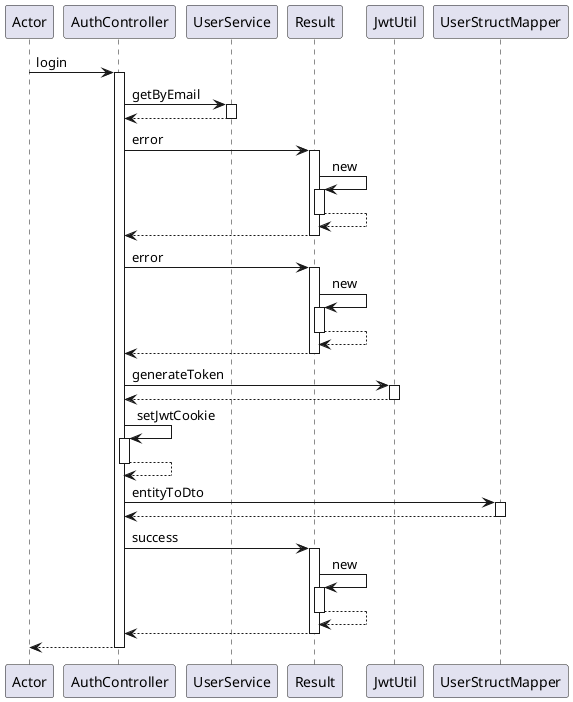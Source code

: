 @startuml
participant Actor
Actor -> AuthController : login
activate AuthController
AuthController -> UserService : getByEmail
activate UserService
UserService --> AuthController
deactivate UserService
AuthController -> Result : error
activate Result
Result -> Result : new
activate Result
Result --> Result
deactivate Result
Result --> AuthController
deactivate Result
AuthController -> Result : error
activate Result
Result -> Result : new
activate Result
Result --> Result
deactivate Result
Result --> AuthController
deactivate Result
AuthController -> JwtUtil : generateToken
activate JwtUtil
JwtUtil --> AuthController
deactivate JwtUtil
AuthController -> AuthController : setJwtCookie
activate AuthController
AuthController --> AuthController
deactivate AuthController
AuthController -> UserStructMapper : entityToDto
activate UserStructMapper
UserStructMapper --> AuthController
deactivate UserStructMapper
AuthController -> Result : success
activate Result
Result -> Result : new
activate Result
Result --> Result
deactivate Result
Result --> AuthController
deactivate Result
return
@enduml